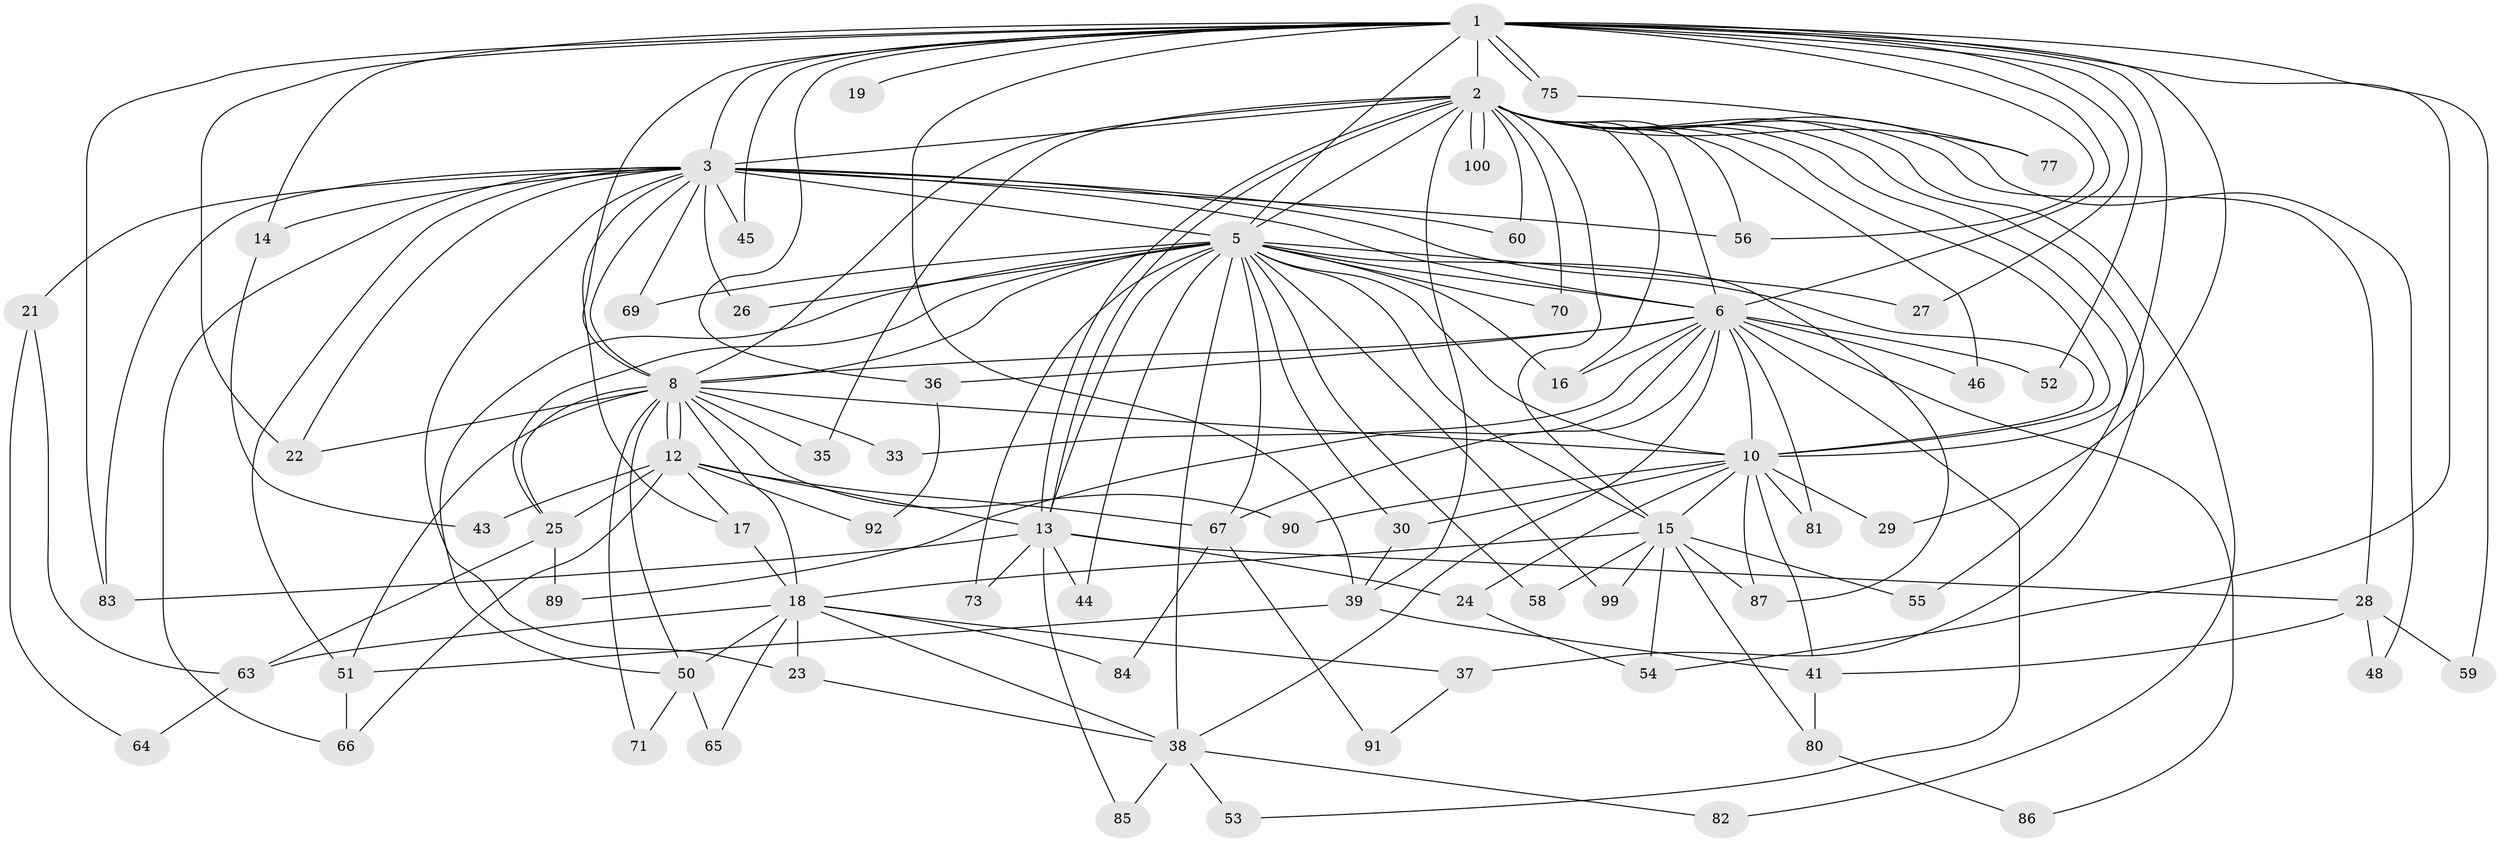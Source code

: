 // Generated by graph-tools (version 1.1) at 2025/51/02/27/25 19:51:52]
// undirected, 72 vertices, 169 edges
graph export_dot {
graph [start="1"]
  node [color=gray90,style=filled];
  1 [super="+7"];
  2 [super="+4"];
  3 [super="+9"];
  5 [super="+11"];
  6 [super="+49"];
  8 [super="+78"];
  10 [super="+34"];
  12 [super="+32"];
  13 [super="+79"];
  14 [super="+98"];
  15 [super="+74"];
  16 [super="+20"];
  17 [super="+97"];
  18 [super="+62"];
  19;
  21 [super="+88"];
  22 [super="+31"];
  23;
  24;
  25 [super="+61"];
  26;
  27 [super="+102"];
  28 [super="+42"];
  29;
  30;
  33;
  35;
  36;
  37;
  38 [super="+40"];
  39 [super="+47"];
  41;
  43;
  44;
  45;
  46 [super="+94"];
  48;
  50 [super="+57"];
  51 [super="+72"];
  52;
  53;
  54 [super="+68"];
  55;
  56 [super="+101"];
  58;
  59;
  60;
  63;
  64;
  65;
  66 [super="+93"];
  67 [super="+76"];
  69;
  70;
  71;
  73;
  75;
  77;
  80;
  81;
  82;
  83 [super="+96"];
  84;
  85;
  86;
  87 [super="+95"];
  89;
  90;
  91;
  92;
  99;
  100;
  1 -- 2 [weight=4];
  1 -- 3 [weight=4];
  1 -- 5 [weight=2];
  1 -- 6 [weight=2];
  1 -- 8 [weight=2];
  1 -- 10 [weight=2];
  1 -- 14;
  1 -- 19 [weight=2];
  1 -- 22;
  1 -- 27 [weight=2];
  1 -- 29;
  1 -- 36;
  1 -- 54;
  1 -- 75;
  1 -- 75;
  1 -- 83;
  1 -- 45;
  1 -- 52;
  1 -- 56;
  1 -- 59;
  1 -- 39;
  2 -- 3 [weight=4];
  2 -- 5 [weight=3];
  2 -- 6 [weight=2];
  2 -- 8 [weight=2];
  2 -- 10 [weight=2];
  2 -- 13;
  2 -- 13;
  2 -- 15;
  2 -- 16;
  2 -- 35;
  2 -- 39;
  2 -- 48;
  2 -- 60;
  2 -- 70;
  2 -- 77;
  2 -- 82;
  2 -- 100;
  2 -- 100;
  2 -- 37;
  2 -- 46;
  2 -- 55;
  2 -- 28;
  2 -- 56;
  3 -- 5 [weight=2];
  3 -- 6 [weight=2];
  3 -- 8 [weight=2];
  3 -- 10 [weight=2];
  3 -- 14;
  3 -- 17;
  3 -- 21 [weight=2];
  3 -- 45;
  3 -- 60;
  3 -- 69;
  3 -- 83;
  3 -- 22;
  3 -- 23;
  3 -- 26;
  3 -- 56;
  3 -- 66;
  3 -- 51;
  5 -- 6;
  5 -- 8;
  5 -- 10;
  5 -- 15;
  5 -- 16;
  5 -- 26;
  5 -- 50;
  5 -- 58;
  5 -- 67;
  5 -- 69;
  5 -- 70;
  5 -- 73;
  5 -- 87;
  5 -- 99;
  5 -- 38;
  5 -- 44;
  5 -- 30;
  5 -- 13;
  5 -- 25;
  5 -- 27;
  6 -- 8;
  6 -- 10 [weight=2];
  6 -- 33;
  6 -- 36;
  6 -- 46 [weight=2];
  6 -- 52;
  6 -- 81;
  6 -- 86;
  6 -- 89;
  6 -- 53;
  6 -- 38;
  6 -- 16;
  6 -- 67;
  8 -- 10 [weight=2];
  8 -- 12;
  8 -- 12;
  8 -- 18;
  8 -- 25;
  8 -- 33;
  8 -- 35;
  8 -- 51;
  8 -- 71;
  8 -- 90;
  8 -- 22;
  8 -- 50;
  10 -- 24 [weight=2];
  10 -- 29;
  10 -- 30;
  10 -- 41;
  10 -- 87;
  10 -- 90;
  10 -- 81;
  10 -- 15;
  12 -- 17;
  12 -- 25;
  12 -- 92;
  12 -- 66;
  12 -- 67;
  12 -- 43;
  12 -- 13;
  13 -- 24;
  13 -- 28;
  13 -- 44;
  13 -- 73;
  13 -- 85;
  13 -- 83;
  14 -- 43;
  15 -- 18;
  15 -- 54;
  15 -- 55;
  15 -- 58;
  15 -- 80;
  15 -- 99;
  15 -- 87;
  17 -- 18;
  18 -- 23;
  18 -- 37;
  18 -- 50;
  18 -- 65;
  18 -- 84;
  18 -- 63;
  18 -- 38;
  21 -- 64;
  21 -- 63;
  23 -- 38;
  24 -- 54;
  25 -- 89;
  25 -- 63;
  28 -- 48;
  28 -- 59;
  28 -- 41;
  30 -- 39;
  36 -- 92;
  37 -- 91;
  38 -- 82;
  38 -- 85;
  38 -- 53;
  39 -- 41;
  39 -- 51;
  41 -- 80;
  50 -- 71;
  50 -- 65;
  51 -- 66;
  63 -- 64;
  67 -- 84;
  67 -- 91;
  75 -- 77;
  80 -- 86;
}
